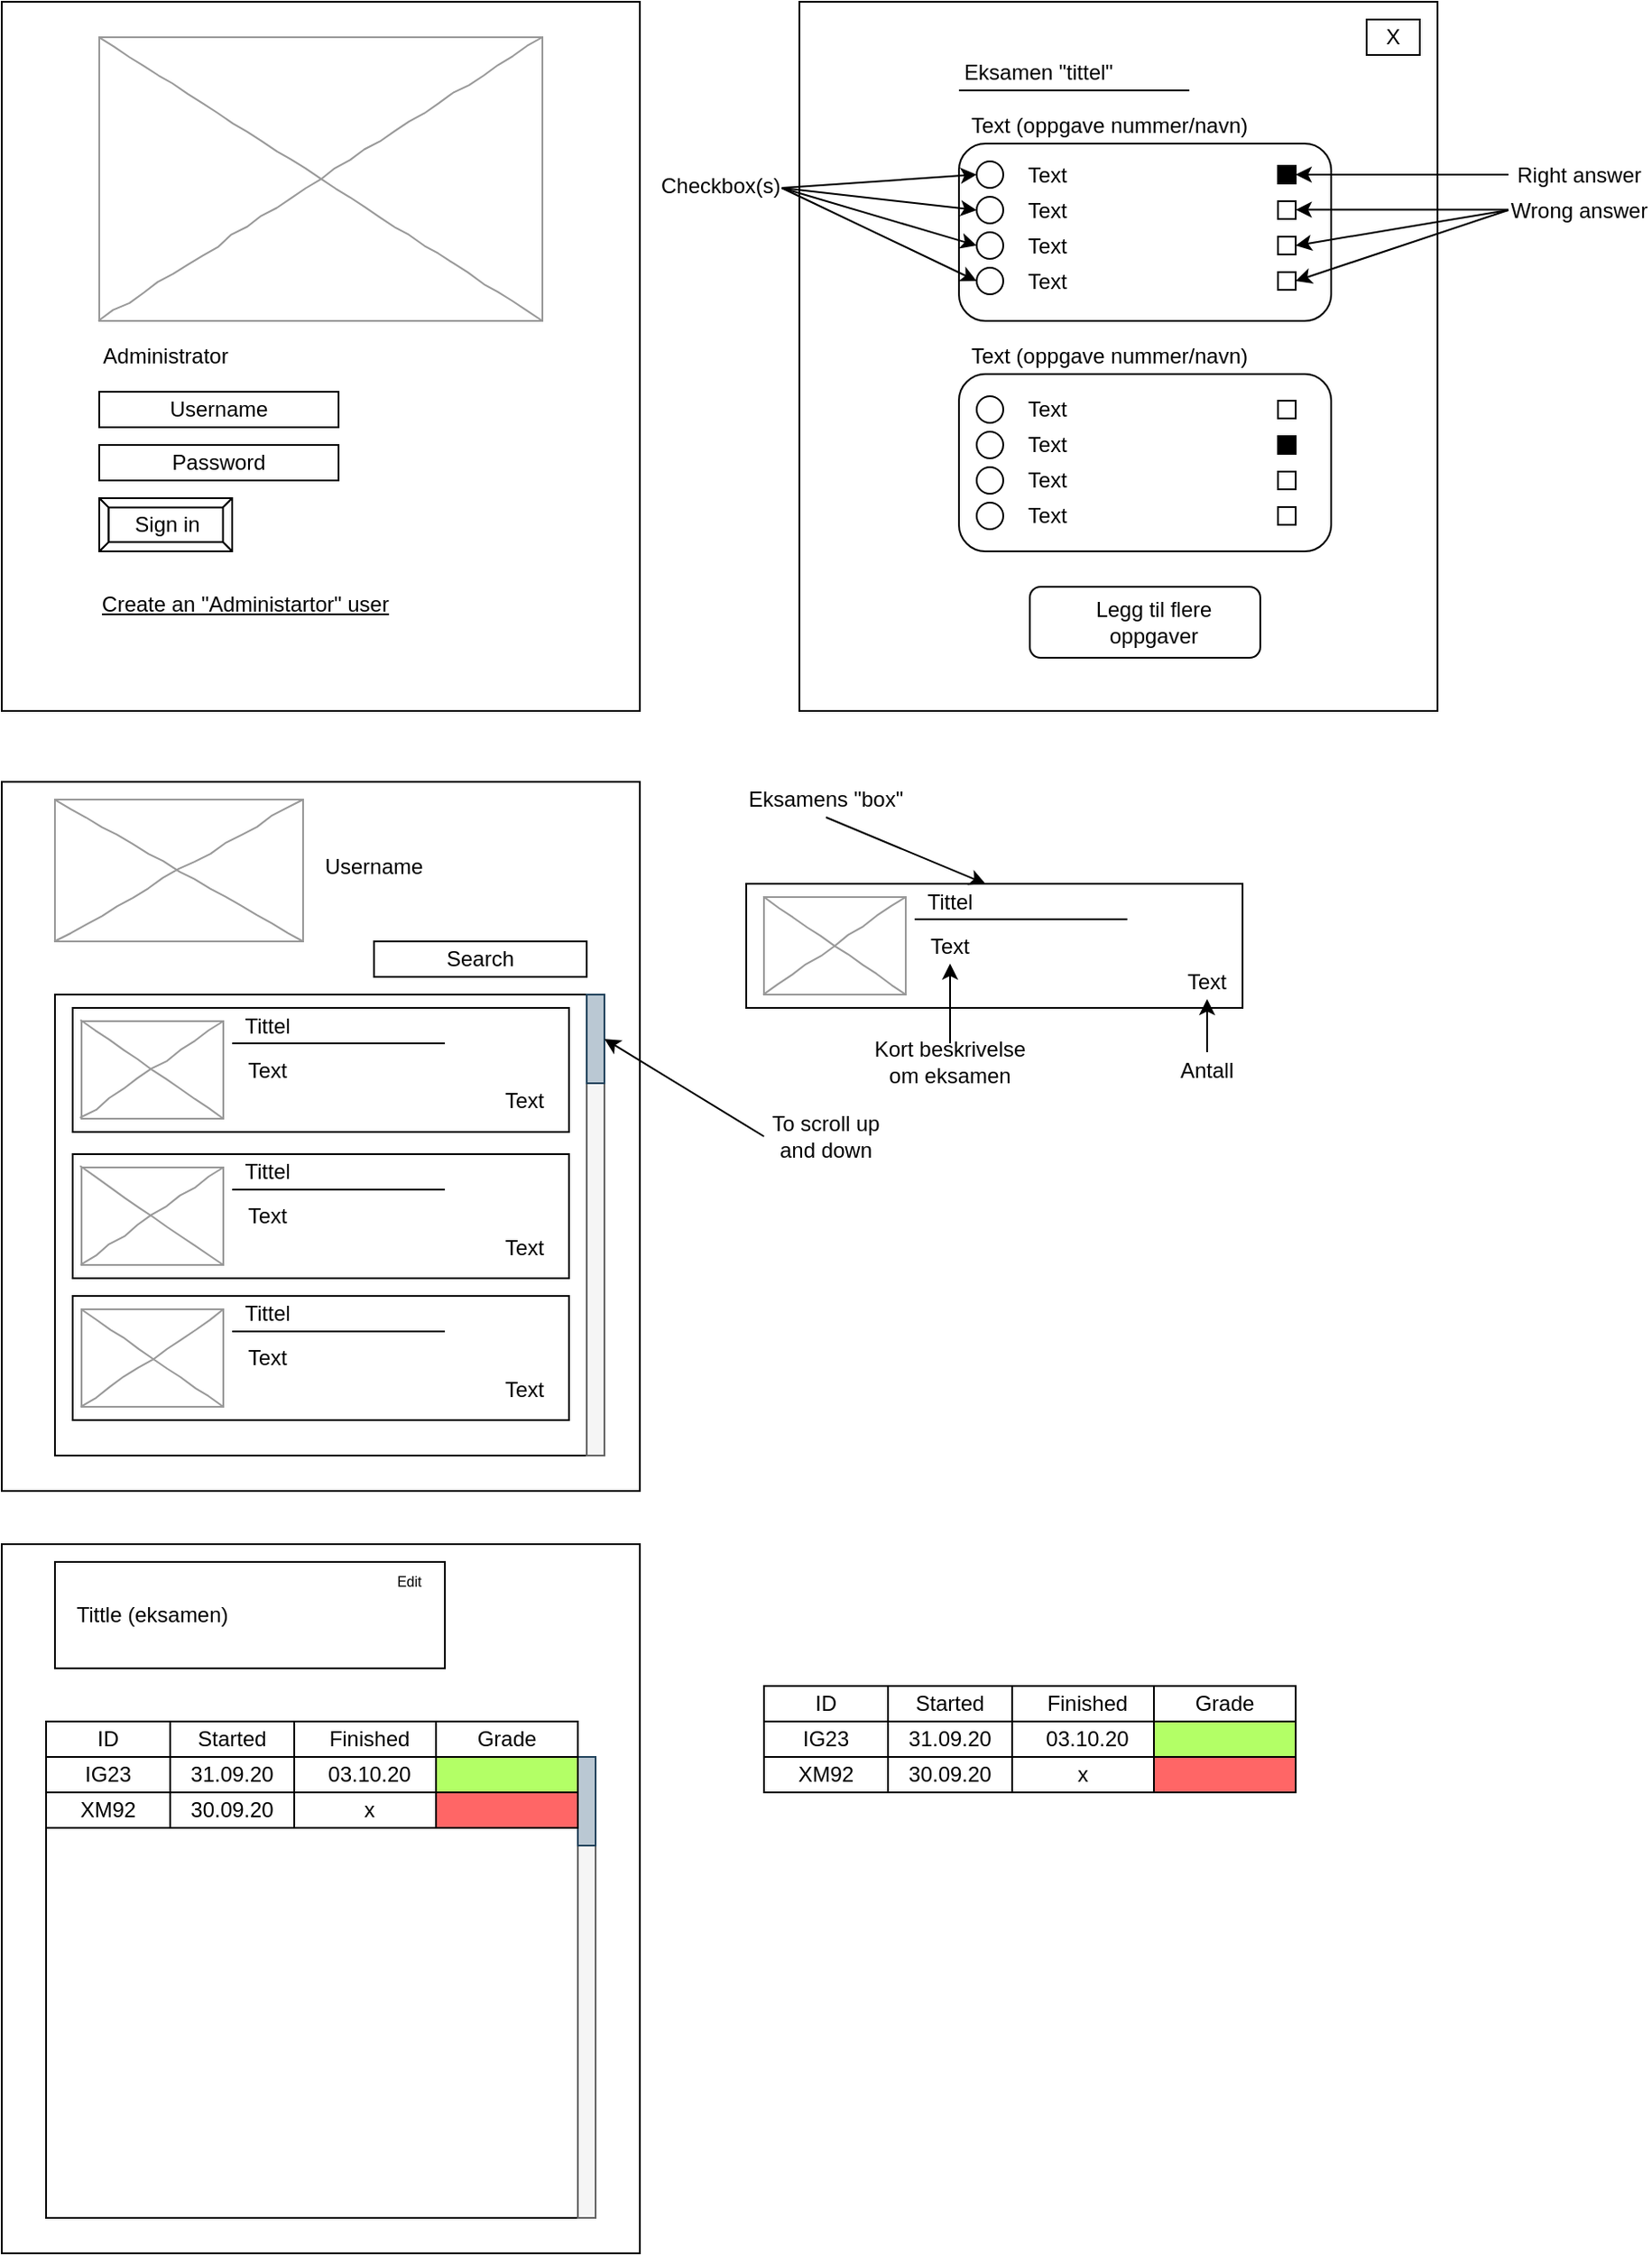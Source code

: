 <mxfile version="15.0.3" type="github">
  <diagram name="Page-1" id="03018318-947c-dd8e-b7a3-06fadd420f32">
    <mxGraphModel dx="981" dy="526" grid="1" gridSize="10" guides="1" tooltips="1" connect="1" arrows="1" fold="1" page="1" pageScale="1" pageWidth="1100" pageHeight="850" background="#ffffff" math="0" shadow="0">
      <root>
        <mxCell id="0" />
        <mxCell id="1" parent="0" />
        <mxCell id="bgq5ql3Wi5CXJPzBRoZU-4" value="" style="rounded=0;whiteSpace=wrap;html=1;" vertex="1" parent="1">
          <mxGeometry x="40" y="40" width="360" height="400" as="geometry" />
        </mxCell>
        <mxCell id="bgq5ql3Wi5CXJPzBRoZU-6" value="" style="verticalLabelPosition=bottom;shadow=0;dashed=0;align=center;html=1;verticalAlign=top;strokeWidth=1;shape=mxgraph.mockup.graphics.simpleIcon;strokeColor=#999999;rounded=0;labelBackgroundColor=none;fontFamily=Verdana;fontSize=14;fontColor=#000000;comic=1;" vertex="1" parent="1">
          <mxGeometry x="95" y="60" width="250" height="160" as="geometry" />
        </mxCell>
        <mxCell id="bgq5ql3Wi5CXJPzBRoZU-7" value="Username" style="rounded=0;whiteSpace=wrap;html=1;" vertex="1" parent="1">
          <mxGeometry x="95" y="260" width="135" height="20" as="geometry" />
        </mxCell>
        <mxCell id="bgq5ql3Wi5CXJPzBRoZU-8" value="Administrator" style="text;html=1;strokeColor=none;fillColor=none;align=center;verticalAlign=middle;whiteSpace=wrap;rounded=0;" vertex="1" parent="1">
          <mxGeometry x="95" y="230" width="75" height="20" as="geometry" />
        </mxCell>
        <mxCell id="bgq5ql3Wi5CXJPzBRoZU-10" value="Password" style="rounded=0;whiteSpace=wrap;html=1;" vertex="1" parent="1">
          <mxGeometry x="95" y="290" width="135" height="20" as="geometry" />
        </mxCell>
        <mxCell id="bgq5ql3Wi5CXJPzBRoZU-11" value="Sign in" style="labelPosition=center;verticalLabelPosition=middle;align=center;html=1;shape=mxgraph.basic.button;dx=5.2;" vertex="1" parent="1">
          <mxGeometry x="95" y="320" width="75" height="30" as="geometry" />
        </mxCell>
        <mxCell id="bgq5ql3Wi5CXJPzBRoZU-12" value="&lt;u&gt;Create an &quot;Administartor&quot; user&lt;/u&gt;" style="text;html=1;strokeColor=none;fillColor=none;align=center;verticalAlign=middle;whiteSpace=wrap;rounded=0;" vertex="1" parent="1">
          <mxGeometry x="95" y="370" width="165" height="20" as="geometry" />
        </mxCell>
        <mxCell id="bgq5ql3Wi5CXJPzBRoZU-13" value="" style="rounded=0;whiteSpace=wrap;html=1;" vertex="1" parent="1">
          <mxGeometry x="490" y="40" width="360" height="400" as="geometry" />
        </mxCell>
        <mxCell id="bgq5ql3Wi5CXJPzBRoZU-14" value="Eksamen &quot;tittel&quot;" style="text;html=1;strokeColor=none;fillColor=none;align=center;verticalAlign=middle;whiteSpace=wrap;rounded=0;" vertex="1" parent="1">
          <mxGeometry x="540" y="70" width="170" height="20" as="geometry" />
        </mxCell>
        <mxCell id="bgq5ql3Wi5CXJPzBRoZU-16" value="" style="rounded=1;whiteSpace=wrap;html=1;" vertex="1" parent="1">
          <mxGeometry x="580" y="120" width="210" height="100" as="geometry" />
        </mxCell>
        <mxCell id="bgq5ql3Wi5CXJPzBRoZU-17" value="Text (oppgave nummer/navn)" style="text;html=1;strokeColor=none;fillColor=none;align=center;verticalAlign=middle;whiteSpace=wrap;rounded=0;" vertex="1" parent="1">
          <mxGeometry x="580" y="100" width="170" height="20" as="geometry" />
        </mxCell>
        <mxCell id="bgq5ql3Wi5CXJPzBRoZU-18" value="" style="endArrow=none;html=1;" edge="1" parent="1">
          <mxGeometry width="50" height="50" relative="1" as="geometry">
            <mxPoint x="710" y="90" as="sourcePoint" />
            <mxPoint x="580" y="90" as="targetPoint" />
          </mxGeometry>
        </mxCell>
        <mxCell id="bgq5ql3Wi5CXJPzBRoZU-19" value="" style="ellipse;whiteSpace=wrap;html=1;aspect=fixed;" vertex="1" parent="1">
          <mxGeometry x="590" y="130" width="15" height="15" as="geometry" />
        </mxCell>
        <mxCell id="bgq5ql3Wi5CXJPzBRoZU-20" value="" style="ellipse;whiteSpace=wrap;html=1;aspect=fixed;" vertex="1" parent="1">
          <mxGeometry x="590" y="150" width="15" height="15" as="geometry" />
        </mxCell>
        <mxCell id="bgq5ql3Wi5CXJPzBRoZU-21" value="" style="ellipse;whiteSpace=wrap;html=1;aspect=fixed;" vertex="1" parent="1">
          <mxGeometry x="590" y="170" width="15" height="15" as="geometry" />
        </mxCell>
        <mxCell id="bgq5ql3Wi5CXJPzBRoZU-22" value="" style="ellipse;whiteSpace=wrap;html=1;aspect=fixed;" vertex="1" parent="1">
          <mxGeometry x="590" y="190" width="15" height="15" as="geometry" />
        </mxCell>
        <mxCell id="bgq5ql3Wi5CXJPzBRoZU-23" value="Text" style="text;html=1;strokeColor=none;fillColor=none;align=center;verticalAlign=middle;whiteSpace=wrap;rounded=0;" vertex="1" parent="1">
          <mxGeometry x="610" y="127.5" width="40" height="20" as="geometry" />
        </mxCell>
        <mxCell id="bgq5ql3Wi5CXJPzBRoZU-24" value="Text" style="text;html=1;strokeColor=none;fillColor=none;align=center;verticalAlign=middle;whiteSpace=wrap;rounded=0;" vertex="1" parent="1">
          <mxGeometry x="610" y="147.5" width="40" height="20" as="geometry" />
        </mxCell>
        <mxCell id="bgq5ql3Wi5CXJPzBRoZU-25" value="Text" style="text;html=1;strokeColor=none;fillColor=none;align=center;verticalAlign=middle;whiteSpace=wrap;rounded=0;" vertex="1" parent="1">
          <mxGeometry x="610" y="167.5" width="40" height="20" as="geometry" />
        </mxCell>
        <mxCell id="bgq5ql3Wi5CXJPzBRoZU-26" value="Text" style="text;html=1;strokeColor=none;fillColor=none;align=center;verticalAlign=middle;whiteSpace=wrap;rounded=0;" vertex="1" parent="1">
          <mxGeometry x="610" y="187.5" width="40" height="20" as="geometry" />
        </mxCell>
        <mxCell id="bgq5ql3Wi5CXJPzBRoZU-27" value="" style="whiteSpace=wrap;html=1;aspect=fixed;fillColor=#000000;" vertex="1" parent="1">
          <mxGeometry x="760" y="132.5" width="10" height="10" as="geometry" />
        </mxCell>
        <mxCell id="bgq5ql3Wi5CXJPzBRoZU-28" value="" style="whiteSpace=wrap;html=1;aspect=fixed;" vertex="1" parent="1">
          <mxGeometry x="760" y="152.5" width="10" height="10" as="geometry" />
        </mxCell>
        <mxCell id="bgq5ql3Wi5CXJPzBRoZU-29" value="" style="whiteSpace=wrap;html=1;aspect=fixed;" vertex="1" parent="1">
          <mxGeometry x="760" y="172.5" width="10" height="10" as="geometry" />
        </mxCell>
        <mxCell id="bgq5ql3Wi5CXJPzBRoZU-30" value="" style="whiteSpace=wrap;html=1;aspect=fixed;" vertex="1" parent="1">
          <mxGeometry x="760" y="192.5" width="10" height="10" as="geometry" />
        </mxCell>
        <mxCell id="bgq5ql3Wi5CXJPzBRoZU-31" value="Right answer" style="text;html=1;strokeColor=none;fillColor=none;align=center;verticalAlign=middle;whiteSpace=wrap;rounded=0;" vertex="1" parent="1">
          <mxGeometry x="890" y="127.5" width="80" height="20" as="geometry" />
        </mxCell>
        <mxCell id="bgq5ql3Wi5CXJPzBRoZU-32" value="" style="endArrow=classic;html=1;entryX=1;entryY=0.5;entryDx=0;entryDy=0;exitX=0;exitY=0.5;exitDx=0;exitDy=0;" edge="1" parent="1" source="bgq5ql3Wi5CXJPzBRoZU-31" target="bgq5ql3Wi5CXJPzBRoZU-27">
          <mxGeometry width="50" height="50" relative="1" as="geometry">
            <mxPoint x="840" y="182.5" as="sourcePoint" />
            <mxPoint x="890" y="132.5" as="targetPoint" />
          </mxGeometry>
        </mxCell>
        <mxCell id="bgq5ql3Wi5CXJPzBRoZU-33" value="" style="endArrow=classic;html=1;entryX=1;entryY=0.5;entryDx=0;entryDy=0;exitX=0;exitY=0.5;exitDx=0;exitDy=0;" edge="1" parent="1">
          <mxGeometry width="50" height="50" relative="1" as="geometry">
            <mxPoint x="890" y="157.26" as="sourcePoint" />
            <mxPoint x="770" y="157.26" as="targetPoint" />
          </mxGeometry>
        </mxCell>
        <mxCell id="bgq5ql3Wi5CXJPzBRoZU-34" value="Wrong answer" style="text;html=1;strokeColor=none;fillColor=none;align=center;verticalAlign=middle;whiteSpace=wrap;rounded=0;" vertex="1" parent="1">
          <mxGeometry x="890" y="147.5" width="80" height="20" as="geometry" />
        </mxCell>
        <mxCell id="bgq5ql3Wi5CXJPzBRoZU-35" value="" style="endArrow=classic;html=1;entryX=1;entryY=0.5;entryDx=0;entryDy=0;exitX=0;exitY=0.5;exitDx=0;exitDy=0;" edge="1" parent="1" source="bgq5ql3Wi5CXJPzBRoZU-34" target="bgq5ql3Wi5CXJPzBRoZU-29">
          <mxGeometry width="50" height="50" relative="1" as="geometry">
            <mxPoint x="900" y="167.26" as="sourcePoint" />
            <mxPoint x="780" y="167.26" as="targetPoint" />
          </mxGeometry>
        </mxCell>
        <mxCell id="bgq5ql3Wi5CXJPzBRoZU-36" value="" style="endArrow=classic;html=1;entryX=1;entryY=0.5;entryDx=0;entryDy=0;exitX=0;exitY=0.5;exitDx=0;exitDy=0;" edge="1" parent="1" source="bgq5ql3Wi5CXJPzBRoZU-34" target="bgq5ql3Wi5CXJPzBRoZU-30">
          <mxGeometry width="50" height="50" relative="1" as="geometry">
            <mxPoint x="910" y="177.26" as="sourcePoint" />
            <mxPoint x="790" y="177.26" as="targetPoint" />
          </mxGeometry>
        </mxCell>
        <mxCell id="bgq5ql3Wi5CXJPzBRoZU-37" value="" style="rounded=1;whiteSpace=wrap;html=1;fillColor=#FFFFFF;" vertex="1" parent="1">
          <mxGeometry x="620" y="370" width="130" height="40" as="geometry" />
        </mxCell>
        <mxCell id="bgq5ql3Wi5CXJPzBRoZU-38" value="Legg til flere oppgaver" style="text;html=1;strokeColor=none;fillColor=none;align=center;verticalAlign=middle;whiteSpace=wrap;rounded=0;" vertex="1" parent="1">
          <mxGeometry x="655" y="380" width="70" height="20" as="geometry" />
        </mxCell>
        <mxCell id="bgq5ql3Wi5CXJPzBRoZU-39" value="" style="rounded=1;whiteSpace=wrap;html=1;" vertex="1" parent="1">
          <mxGeometry x="580" y="250" width="210" height="100" as="geometry" />
        </mxCell>
        <mxCell id="bgq5ql3Wi5CXJPzBRoZU-40" value="Text (oppgave nummer/navn)" style="text;html=1;strokeColor=none;fillColor=none;align=center;verticalAlign=middle;whiteSpace=wrap;rounded=0;" vertex="1" parent="1">
          <mxGeometry x="580" y="230" width="170" height="20" as="geometry" />
        </mxCell>
        <mxCell id="bgq5ql3Wi5CXJPzBRoZU-42" value="" style="ellipse;whiteSpace=wrap;html=1;aspect=fixed;" vertex="1" parent="1">
          <mxGeometry x="590" y="262.5" width="15" height="15" as="geometry" />
        </mxCell>
        <mxCell id="bgq5ql3Wi5CXJPzBRoZU-43" value="" style="ellipse;whiteSpace=wrap;html=1;aspect=fixed;" vertex="1" parent="1">
          <mxGeometry x="590" y="282.5" width="15" height="15" as="geometry" />
        </mxCell>
        <mxCell id="bgq5ql3Wi5CXJPzBRoZU-44" value="" style="ellipse;whiteSpace=wrap;html=1;aspect=fixed;" vertex="1" parent="1">
          <mxGeometry x="590" y="302.5" width="15" height="15" as="geometry" />
        </mxCell>
        <mxCell id="bgq5ql3Wi5CXJPzBRoZU-45" value="" style="ellipse;whiteSpace=wrap;html=1;aspect=fixed;" vertex="1" parent="1">
          <mxGeometry x="590" y="322.5" width="15" height="15" as="geometry" />
        </mxCell>
        <mxCell id="bgq5ql3Wi5CXJPzBRoZU-46" value="Text" style="text;html=1;strokeColor=none;fillColor=none;align=center;verticalAlign=middle;whiteSpace=wrap;rounded=0;" vertex="1" parent="1">
          <mxGeometry x="610" y="260" width="40" height="20" as="geometry" />
        </mxCell>
        <mxCell id="bgq5ql3Wi5CXJPzBRoZU-47" value="Text" style="text;html=1;strokeColor=none;fillColor=none;align=center;verticalAlign=middle;whiteSpace=wrap;rounded=0;" vertex="1" parent="1">
          <mxGeometry x="610" y="280" width="40" height="20" as="geometry" />
        </mxCell>
        <mxCell id="bgq5ql3Wi5CXJPzBRoZU-48" value="Text" style="text;html=1;strokeColor=none;fillColor=none;align=center;verticalAlign=middle;whiteSpace=wrap;rounded=0;" vertex="1" parent="1">
          <mxGeometry x="610" y="300" width="40" height="20" as="geometry" />
        </mxCell>
        <mxCell id="bgq5ql3Wi5CXJPzBRoZU-49" value="Text" style="text;html=1;strokeColor=none;fillColor=none;align=center;verticalAlign=middle;whiteSpace=wrap;rounded=0;" vertex="1" parent="1">
          <mxGeometry x="610" y="320" width="40" height="20" as="geometry" />
        </mxCell>
        <mxCell id="bgq5ql3Wi5CXJPzBRoZU-50" value="" style="whiteSpace=wrap;html=1;aspect=fixed;fillColor=#FFFFFF;" vertex="1" parent="1">
          <mxGeometry x="760" y="265" width="10" height="10" as="geometry" />
        </mxCell>
        <mxCell id="bgq5ql3Wi5CXJPzBRoZU-51" value="" style="whiteSpace=wrap;html=1;aspect=fixed;fillColor=#000000;" vertex="1" parent="1">
          <mxGeometry x="760" y="285" width="10" height="10" as="geometry" />
        </mxCell>
        <mxCell id="bgq5ql3Wi5CXJPzBRoZU-52" value="" style="whiteSpace=wrap;html=1;aspect=fixed;" vertex="1" parent="1">
          <mxGeometry x="760" y="305" width="10" height="10" as="geometry" />
        </mxCell>
        <mxCell id="bgq5ql3Wi5CXJPzBRoZU-53" value="" style="whiteSpace=wrap;html=1;aspect=fixed;" vertex="1" parent="1">
          <mxGeometry x="760" y="325" width="10" height="10" as="geometry" />
        </mxCell>
        <mxCell id="bgq5ql3Wi5CXJPzBRoZU-54" value="X" style="rounded=0;whiteSpace=wrap;html=1;fillColor=#FFFFFF;" vertex="1" parent="1">
          <mxGeometry x="810" y="50" width="30" height="20" as="geometry" />
        </mxCell>
        <mxCell id="bgq5ql3Wi5CXJPzBRoZU-55" value="Checkbox(s)" style="text;whiteSpace=wrap;html=1;" vertex="1" parent="1">
          <mxGeometry x="410" y="130" width="70" height="30" as="geometry" />
        </mxCell>
        <mxCell id="bgq5ql3Wi5CXJPzBRoZU-56" value="" style="endArrow=classic;html=1;exitX=1;exitY=0.5;exitDx=0;exitDy=0;entryX=0;entryY=0.5;entryDx=0;entryDy=0;" edge="1" parent="1" source="bgq5ql3Wi5CXJPzBRoZU-55" target="bgq5ql3Wi5CXJPzBRoZU-19">
          <mxGeometry width="50" height="50" relative="1" as="geometry">
            <mxPoint x="480" y="250" as="sourcePoint" />
            <mxPoint x="530" y="200" as="targetPoint" />
          </mxGeometry>
        </mxCell>
        <mxCell id="bgq5ql3Wi5CXJPzBRoZU-57" value="" style="endArrow=classic;html=1;exitX=1;exitY=0.5;exitDx=0;exitDy=0;entryX=0;entryY=0.5;entryDx=0;entryDy=0;" edge="1" parent="1" source="bgq5ql3Wi5CXJPzBRoZU-55" target="bgq5ql3Wi5CXJPzBRoZU-20">
          <mxGeometry width="50" height="50" relative="1" as="geometry">
            <mxPoint x="480" y="250" as="sourcePoint" />
            <mxPoint x="530" y="200" as="targetPoint" />
          </mxGeometry>
        </mxCell>
        <mxCell id="bgq5ql3Wi5CXJPzBRoZU-58" value="" style="endArrow=classic;html=1;exitX=1;exitY=0.5;exitDx=0;exitDy=0;entryX=0;entryY=0.5;entryDx=0;entryDy=0;" edge="1" parent="1" source="bgq5ql3Wi5CXJPzBRoZU-55" target="bgq5ql3Wi5CXJPzBRoZU-21">
          <mxGeometry width="50" height="50" relative="1" as="geometry">
            <mxPoint x="490" y="155" as="sourcePoint" />
            <mxPoint x="600.0" y="167.5" as="targetPoint" />
          </mxGeometry>
        </mxCell>
        <mxCell id="bgq5ql3Wi5CXJPzBRoZU-59" value="" style="endArrow=classic;html=1;exitX=1;exitY=0.5;exitDx=0;exitDy=0;entryX=0;entryY=0.5;entryDx=0;entryDy=0;" edge="1" parent="1" source="bgq5ql3Wi5CXJPzBRoZU-55" target="bgq5ql3Wi5CXJPzBRoZU-22">
          <mxGeometry width="50" height="50" relative="1" as="geometry">
            <mxPoint x="500" y="165" as="sourcePoint" />
            <mxPoint x="610.0" y="177.5" as="targetPoint" />
          </mxGeometry>
        </mxCell>
        <mxCell id="bgq5ql3Wi5CXJPzBRoZU-61" value="" style="rounded=0;whiteSpace=wrap;html=1;" vertex="1" parent="1">
          <mxGeometry x="40" y="480" width="360" height="400" as="geometry" />
        </mxCell>
        <mxCell id="bgq5ql3Wi5CXJPzBRoZU-62" value="" style="rounded=0;whiteSpace=wrap;html=1;fillColor=#FFFFFF;" vertex="1" parent="1">
          <mxGeometry x="70" y="600" width="300" height="260" as="geometry" />
        </mxCell>
        <mxCell id="bgq5ql3Wi5CXJPzBRoZU-63" value="" style="rounded=0;whiteSpace=wrap;html=1;fillColor=#FFFFFF;" vertex="1" parent="1">
          <mxGeometry x="460" y="537.5" width="280" height="70" as="geometry" />
        </mxCell>
        <mxCell id="bgq5ql3Wi5CXJPzBRoZU-64" value="" style="verticalLabelPosition=bottom;shadow=0;dashed=0;align=center;html=1;verticalAlign=top;strokeWidth=1;shape=mxgraph.mockup.graphics.simpleIcon;strokeColor=#999999;rounded=0;labelBackgroundColor=none;fontFamily=Verdana;fontSize=14;fontColor=#000000;comic=1;" vertex="1" parent="1">
          <mxGeometry x="470" y="545" width="80" height="55" as="geometry" />
        </mxCell>
        <mxCell id="bgq5ql3Wi5CXJPzBRoZU-65" value="Tittel" style="text;html=1;strokeColor=none;fillColor=none;align=center;verticalAlign=middle;whiteSpace=wrap;rounded=0;" vertex="1" parent="1">
          <mxGeometry x="555" y="537.5" width="40" height="20" as="geometry" />
        </mxCell>
        <mxCell id="bgq5ql3Wi5CXJPzBRoZU-66" value="" style="endArrow=none;html=1;" edge="1" parent="1">
          <mxGeometry width="50" height="50" relative="1" as="geometry">
            <mxPoint x="555" y="557.5" as="sourcePoint" />
            <mxPoint x="675" y="557.5" as="targetPoint" />
          </mxGeometry>
        </mxCell>
        <mxCell id="bgq5ql3Wi5CXJPzBRoZU-67" value="Text" style="text;html=1;strokeColor=none;fillColor=none;align=center;verticalAlign=middle;whiteSpace=wrap;rounded=0;" vertex="1" parent="1">
          <mxGeometry x="555" y="562.5" width="40" height="20" as="geometry" />
        </mxCell>
        <mxCell id="bgq5ql3Wi5CXJPzBRoZU-68" value="Text" style="text;html=1;strokeColor=none;fillColor=none;align=center;verticalAlign=middle;whiteSpace=wrap;rounded=0;" vertex="1" parent="1">
          <mxGeometry x="700" y="582.5" width="40" height="20" as="geometry" />
        </mxCell>
        <mxCell id="bgq5ql3Wi5CXJPzBRoZU-69" value="" style="rounded=0;whiteSpace=wrap;html=1;fillColor=#FFFFFF;" vertex="1" parent="1">
          <mxGeometry x="80" y="607.5" width="280" height="70" as="geometry" />
        </mxCell>
        <mxCell id="bgq5ql3Wi5CXJPzBRoZU-70" value="" style="verticalLabelPosition=bottom;shadow=0;dashed=0;align=center;html=1;verticalAlign=top;strokeWidth=1;shape=mxgraph.mockup.graphics.simpleIcon;strokeColor=#999999;rounded=0;labelBackgroundColor=none;fontFamily=Verdana;fontSize=14;fontColor=#000000;comic=1;" vertex="1" parent="1">
          <mxGeometry x="85" y="615" width="80" height="55" as="geometry" />
        </mxCell>
        <mxCell id="bgq5ql3Wi5CXJPzBRoZU-71" value="Tittel" style="text;html=1;strokeColor=none;fillColor=none;align=center;verticalAlign=middle;whiteSpace=wrap;rounded=0;" vertex="1" parent="1">
          <mxGeometry x="170" y="607.5" width="40" height="20" as="geometry" />
        </mxCell>
        <mxCell id="bgq5ql3Wi5CXJPzBRoZU-72" value="" style="endArrow=none;html=1;" edge="1" parent="1">
          <mxGeometry width="50" height="50" relative="1" as="geometry">
            <mxPoint x="170" y="627.5" as="sourcePoint" />
            <mxPoint x="290" y="627.5" as="targetPoint" />
          </mxGeometry>
        </mxCell>
        <mxCell id="bgq5ql3Wi5CXJPzBRoZU-73" value="Text" style="text;html=1;strokeColor=none;fillColor=none;align=center;verticalAlign=middle;whiteSpace=wrap;rounded=0;" vertex="1" parent="1">
          <mxGeometry x="170" y="632.5" width="40" height="20" as="geometry" />
        </mxCell>
        <mxCell id="bgq5ql3Wi5CXJPzBRoZU-74" value="Text" style="text;html=1;strokeColor=none;fillColor=none;align=center;verticalAlign=middle;whiteSpace=wrap;rounded=0;" vertex="1" parent="1">
          <mxGeometry x="315" y="650" width="40" height="20" as="geometry" />
        </mxCell>
        <mxCell id="bgq5ql3Wi5CXJPzBRoZU-75" value="" style="rounded=0;whiteSpace=wrap;html=1;fillColor=#FFFFFF;" vertex="1" parent="1">
          <mxGeometry x="80" y="690" width="280" height="70" as="geometry" />
        </mxCell>
        <mxCell id="bgq5ql3Wi5CXJPzBRoZU-76" value="" style="verticalLabelPosition=bottom;shadow=0;dashed=0;align=center;html=1;verticalAlign=top;strokeWidth=1;shape=mxgraph.mockup.graphics.simpleIcon;strokeColor=#999999;rounded=0;labelBackgroundColor=none;fontFamily=Verdana;fontSize=14;fontColor=#000000;comic=1;" vertex="1" parent="1">
          <mxGeometry x="85" y="697.5" width="80" height="55" as="geometry" />
        </mxCell>
        <mxCell id="bgq5ql3Wi5CXJPzBRoZU-77" value="Tittel" style="text;html=1;strokeColor=none;fillColor=none;align=center;verticalAlign=middle;whiteSpace=wrap;rounded=0;" vertex="1" parent="1">
          <mxGeometry x="170" y="690" width="40" height="20" as="geometry" />
        </mxCell>
        <mxCell id="bgq5ql3Wi5CXJPzBRoZU-78" value="" style="endArrow=none;html=1;" edge="1" parent="1">
          <mxGeometry width="50" height="50" relative="1" as="geometry">
            <mxPoint x="170" y="710" as="sourcePoint" />
            <mxPoint x="290" y="710" as="targetPoint" />
          </mxGeometry>
        </mxCell>
        <mxCell id="bgq5ql3Wi5CXJPzBRoZU-79" value="Text" style="text;html=1;strokeColor=none;fillColor=none;align=center;verticalAlign=middle;whiteSpace=wrap;rounded=0;" vertex="1" parent="1">
          <mxGeometry x="170" y="715" width="40" height="20" as="geometry" />
        </mxCell>
        <mxCell id="bgq5ql3Wi5CXJPzBRoZU-80" value="Text" style="text;html=1;strokeColor=none;fillColor=none;align=center;verticalAlign=middle;whiteSpace=wrap;rounded=0;" vertex="1" parent="1">
          <mxGeometry x="315" y="732.5" width="40" height="20" as="geometry" />
        </mxCell>
        <mxCell id="bgq5ql3Wi5CXJPzBRoZU-81" value="" style="rounded=0;whiteSpace=wrap;html=1;fillColor=#FFFFFF;" vertex="1" parent="1">
          <mxGeometry x="80" y="770" width="280" height="70" as="geometry" />
        </mxCell>
        <mxCell id="bgq5ql3Wi5CXJPzBRoZU-82" value="" style="verticalLabelPosition=bottom;shadow=0;dashed=0;align=center;html=1;verticalAlign=top;strokeWidth=1;shape=mxgraph.mockup.graphics.simpleIcon;strokeColor=#999999;rounded=0;labelBackgroundColor=none;fontFamily=Verdana;fontSize=14;fontColor=#000000;comic=1;" vertex="1" parent="1">
          <mxGeometry x="85" y="777.5" width="80" height="55" as="geometry" />
        </mxCell>
        <mxCell id="bgq5ql3Wi5CXJPzBRoZU-83" value="Tittel" style="text;html=1;strokeColor=none;fillColor=none;align=center;verticalAlign=middle;whiteSpace=wrap;rounded=0;" vertex="1" parent="1">
          <mxGeometry x="170" y="770" width="40" height="20" as="geometry" />
        </mxCell>
        <mxCell id="bgq5ql3Wi5CXJPzBRoZU-84" value="" style="endArrow=none;html=1;" edge="1" parent="1">
          <mxGeometry width="50" height="50" relative="1" as="geometry">
            <mxPoint x="170" y="790" as="sourcePoint" />
            <mxPoint x="290" y="790" as="targetPoint" />
          </mxGeometry>
        </mxCell>
        <mxCell id="bgq5ql3Wi5CXJPzBRoZU-85" value="Text" style="text;html=1;strokeColor=none;fillColor=none;align=center;verticalAlign=middle;whiteSpace=wrap;rounded=0;" vertex="1" parent="1">
          <mxGeometry x="170" y="795" width="40" height="20" as="geometry" />
        </mxCell>
        <mxCell id="bgq5ql3Wi5CXJPzBRoZU-86" value="Text" style="text;html=1;strokeColor=none;fillColor=none;align=center;verticalAlign=middle;whiteSpace=wrap;rounded=0;" vertex="1" parent="1">
          <mxGeometry x="315" y="812.5" width="40" height="20" as="geometry" />
        </mxCell>
        <mxCell id="bgq5ql3Wi5CXJPzBRoZU-87" value="Eksamens &quot;box&quot;" style="text;html=1;strokeColor=none;fillColor=none;align=center;verticalAlign=middle;whiteSpace=wrap;rounded=0;" vertex="1" parent="1">
          <mxGeometry x="460" y="480" width="90" height="20" as="geometry" />
        </mxCell>
        <mxCell id="bgq5ql3Wi5CXJPzBRoZU-88" value="" style="rounded=0;whiteSpace=wrap;html=1;fillColor=#f5f5f5;strokeColor=#666666;fontColor=#333333;" vertex="1" parent="1">
          <mxGeometry x="370" y="600" width="10" height="260" as="geometry" />
        </mxCell>
        <mxCell id="bgq5ql3Wi5CXJPzBRoZU-89" value="" style="rounded=0;whiteSpace=wrap;html=1;fillColor=#bac8d3;strokeColor=#23445d;" vertex="1" parent="1">
          <mxGeometry x="370" y="600" width="10" height="50" as="geometry" />
        </mxCell>
        <mxCell id="bgq5ql3Wi5CXJPzBRoZU-90" value="" style="endArrow=classic;html=1;entryX=1;entryY=0.5;entryDx=0;entryDy=0;exitX=0;exitY=0.5;exitDx=0;exitDy=0;" edge="1" parent="1" source="bgq5ql3Wi5CXJPzBRoZU-91" target="bgq5ql3Wi5CXJPzBRoZU-89">
          <mxGeometry width="50" height="50" relative="1" as="geometry">
            <mxPoint x="450" y="680" as="sourcePoint" />
            <mxPoint x="530" y="650" as="targetPoint" />
          </mxGeometry>
        </mxCell>
        <mxCell id="bgq5ql3Wi5CXJPzBRoZU-91" value="To scroll up and down" style="text;html=1;strokeColor=none;fillColor=none;align=center;verticalAlign=middle;whiteSpace=wrap;rounded=0;" vertex="1" parent="1">
          <mxGeometry x="470" y="670" width="70" height="20" as="geometry" />
        </mxCell>
        <mxCell id="bgq5ql3Wi5CXJPzBRoZU-92" value="" style="endArrow=classic;html=1;exitX=0.5;exitY=1;exitDx=0;exitDy=0;entryX=1;entryY=0;entryDx=0;entryDy=0;" edge="1" parent="1" source="bgq5ql3Wi5CXJPzBRoZU-87" target="bgq5ql3Wi5CXJPzBRoZU-65">
          <mxGeometry width="50" height="50" relative="1" as="geometry">
            <mxPoint x="480" y="600" as="sourcePoint" />
            <mxPoint x="530" y="550" as="targetPoint" />
          </mxGeometry>
        </mxCell>
        <mxCell id="bgq5ql3Wi5CXJPzBRoZU-93" value="" style="endArrow=classic;html=1;entryX=0.5;entryY=1;entryDx=0;entryDy=0;exitX=0.5;exitY=0;exitDx=0;exitDy=0;" edge="1" parent="1" source="bgq5ql3Wi5CXJPzBRoZU-94" target="bgq5ql3Wi5CXJPzBRoZU-67">
          <mxGeometry width="50" height="50" relative="1" as="geometry">
            <mxPoint x="600" y="630" as="sourcePoint" />
            <mxPoint x="530" y="550" as="targetPoint" />
          </mxGeometry>
        </mxCell>
        <mxCell id="bgq5ql3Wi5CXJPzBRoZU-94" value="Kort beskrivelse om eksamen" style="text;html=1;strokeColor=none;fillColor=none;align=center;verticalAlign=middle;whiteSpace=wrap;rounded=0;" vertex="1" parent="1">
          <mxGeometry x="530" y="627.5" width="90" height="20" as="geometry" />
        </mxCell>
        <mxCell id="bgq5ql3Wi5CXJPzBRoZU-95" value="" style="endArrow=classic;html=1;exitX=0.5;exitY=0;exitDx=0;exitDy=0;entryX=0.5;entryY=1;entryDx=0;entryDy=0;" edge="1" parent="1" source="bgq5ql3Wi5CXJPzBRoZU-96" target="bgq5ql3Wi5CXJPzBRoZU-68">
          <mxGeometry width="50" height="50" relative="1" as="geometry">
            <mxPoint x="720" y="640" as="sourcePoint" />
            <mxPoint x="760" y="620" as="targetPoint" />
          </mxGeometry>
        </mxCell>
        <mxCell id="bgq5ql3Wi5CXJPzBRoZU-96" value="Antall" style="text;html=1;strokeColor=none;fillColor=none;align=center;verticalAlign=middle;whiteSpace=wrap;rounded=0;" vertex="1" parent="1">
          <mxGeometry x="700" y="632.5" width="40" height="20" as="geometry" />
        </mxCell>
        <mxCell id="bgq5ql3Wi5CXJPzBRoZU-97" value="" style="verticalLabelPosition=bottom;shadow=0;dashed=0;align=center;html=1;verticalAlign=top;strokeWidth=1;shape=mxgraph.mockup.graphics.simpleIcon;strokeColor=#999999;rounded=0;labelBackgroundColor=none;fontFamily=Verdana;fontSize=14;fontColor=#000000;comic=1;" vertex="1" parent="1">
          <mxGeometry x="70" y="490" width="140" height="80" as="geometry" />
        </mxCell>
        <mxCell id="bgq5ql3Wi5CXJPzBRoZU-98" value="Username" style="text;html=1;strokeColor=none;fillColor=none;align=center;verticalAlign=middle;whiteSpace=wrap;rounded=0;" vertex="1" parent="1">
          <mxGeometry x="230" y="517.5" width="40" height="20" as="geometry" />
        </mxCell>
        <mxCell id="bgq5ql3Wi5CXJPzBRoZU-107" value="" style="rounded=0;whiteSpace=wrap;html=1;" vertex="1" parent="1">
          <mxGeometry x="40" y="910" width="360" height="400" as="geometry" />
        </mxCell>
        <mxCell id="bgq5ql3Wi5CXJPzBRoZU-108" value="Search" style="rounded=0;whiteSpace=wrap;html=1;fillColor=#FFFFFF;" vertex="1" parent="1">
          <mxGeometry x="250" y="570" width="120" height="20" as="geometry" />
        </mxCell>
        <mxCell id="bgq5ql3Wi5CXJPzBRoZU-113" value="" style="rounded=0;whiteSpace=wrap;html=1;fillColor=#FFFFFF;" vertex="1" parent="1">
          <mxGeometry x="65" y="1030" width="300" height="260" as="geometry" />
        </mxCell>
        <mxCell id="bgq5ql3Wi5CXJPzBRoZU-114" value="" style="rounded=0;whiteSpace=wrap;html=1;fillColor=#f5f5f5;strokeColor=#666666;fontColor=#333333;" vertex="1" parent="1">
          <mxGeometry x="365" y="1030" width="10" height="260" as="geometry" />
        </mxCell>
        <mxCell id="bgq5ql3Wi5CXJPzBRoZU-115" value="" style="rounded=0;whiteSpace=wrap;html=1;fillColor=#bac8d3;strokeColor=#23445d;" vertex="1" parent="1">
          <mxGeometry x="365" y="1030" width="10" height="50" as="geometry" />
        </mxCell>
        <mxCell id="bgq5ql3Wi5CXJPzBRoZU-118" value="" style="rounded=0;whiteSpace=wrap;html=1;fillColor=#FFFFFF;" vertex="1" parent="1">
          <mxGeometry x="70" y="920" width="220" height="60" as="geometry" />
        </mxCell>
        <mxCell id="bgq5ql3Wi5CXJPzBRoZU-119" value="Tittle (eksamen)" style="text;html=1;strokeColor=none;fillColor=none;align=center;verticalAlign=middle;whiteSpace=wrap;rounded=0;" vertex="1" parent="1">
          <mxGeometry x="80" y="930" width="90" height="40" as="geometry" />
        </mxCell>
        <mxCell id="bgq5ql3Wi5CXJPzBRoZU-120" value="&lt;font style=&quot;font-size: 8px&quot;&gt;Edit&lt;/font&gt;" style="text;html=1;strokeColor=none;fillColor=none;align=center;verticalAlign=middle;whiteSpace=wrap;rounded=0;" vertex="1" parent="1">
          <mxGeometry x="250" y="920" width="40" height="20" as="geometry" />
        </mxCell>
        <mxCell id="bgq5ql3Wi5CXJPzBRoZU-125" value="ID" style="rounded=0;whiteSpace=wrap;html=1;fillColor=#FFFFFF;" vertex="1" parent="1">
          <mxGeometry x="65" y="1010" width="70" height="20" as="geometry" />
        </mxCell>
        <mxCell id="bgq5ql3Wi5CXJPzBRoZU-126" value="Started" style="rounded=0;whiteSpace=wrap;html=1;fillColor=#FFFFFF;" vertex="1" parent="1">
          <mxGeometry x="135" y="1010" width="70" height="20" as="geometry" />
        </mxCell>
        <mxCell id="bgq5ql3Wi5CXJPzBRoZU-127" value="Finished" style="rounded=0;whiteSpace=wrap;html=1;fillColor=#FFFFFF;" vertex="1" parent="1">
          <mxGeometry x="205" y="1010" width="85" height="20" as="geometry" />
        </mxCell>
        <mxCell id="bgq5ql3Wi5CXJPzBRoZU-128" value="Grade" style="rounded=0;whiteSpace=wrap;html=1;fillColor=#FFFFFF;" vertex="1" parent="1">
          <mxGeometry x="285" y="1010" width="80" height="20" as="geometry" />
        </mxCell>
        <mxCell id="bgq5ql3Wi5CXJPzBRoZU-137" value="ID" style="rounded=0;whiteSpace=wrap;html=1;fillColor=#FFFFFF;" vertex="1" parent="1">
          <mxGeometry x="470" y="990" width="70" height="20" as="geometry" />
        </mxCell>
        <mxCell id="bgq5ql3Wi5CXJPzBRoZU-138" value="Started" style="rounded=0;whiteSpace=wrap;html=1;fillColor=#FFFFFF;" vertex="1" parent="1">
          <mxGeometry x="540" y="990" width="70" height="20" as="geometry" />
        </mxCell>
        <mxCell id="bgq5ql3Wi5CXJPzBRoZU-139" value="Finished" style="rounded=0;whiteSpace=wrap;html=1;fillColor=#FFFFFF;" vertex="1" parent="1">
          <mxGeometry x="610" y="990" width="85" height="20" as="geometry" />
        </mxCell>
        <mxCell id="bgq5ql3Wi5CXJPzBRoZU-140" value="Grade" style="rounded=0;whiteSpace=wrap;html=1;fillColor=#FFFFFF;" vertex="1" parent="1">
          <mxGeometry x="690" y="990" width="80" height="20" as="geometry" />
        </mxCell>
        <mxCell id="bgq5ql3Wi5CXJPzBRoZU-147" value="IG23" style="rounded=0;whiteSpace=wrap;html=1;fillColor=#FFFFFF;" vertex="1" parent="1">
          <mxGeometry x="65" y="1030" width="70" height="20" as="geometry" />
        </mxCell>
        <mxCell id="bgq5ql3Wi5CXJPzBRoZU-148" value="31.09.20" style="rounded=0;whiteSpace=wrap;html=1;fillColor=#FFFFFF;" vertex="1" parent="1">
          <mxGeometry x="135" y="1030" width="70" height="20" as="geometry" />
        </mxCell>
        <mxCell id="bgq5ql3Wi5CXJPzBRoZU-149" value="03.10.20" style="rounded=0;whiteSpace=wrap;html=1;fillColor=#FFFFFF;" vertex="1" parent="1">
          <mxGeometry x="205" y="1030" width="85" height="20" as="geometry" />
        </mxCell>
        <mxCell id="bgq5ql3Wi5CXJPzBRoZU-150" value="" style="rounded=0;whiteSpace=wrap;html=1;fillColor=#B3FF66;" vertex="1" parent="1">
          <mxGeometry x="285" y="1030" width="80" height="20" as="geometry" />
        </mxCell>
        <mxCell id="bgq5ql3Wi5CXJPzBRoZU-151" value="XM92" style="rounded=0;whiteSpace=wrap;html=1;fillColor=#FFFFFF;" vertex="1" parent="1">
          <mxGeometry x="470" y="1030" width="70" height="20" as="geometry" />
        </mxCell>
        <mxCell id="bgq5ql3Wi5CXJPzBRoZU-152" value="30.09.20" style="rounded=0;whiteSpace=wrap;html=1;fillColor=#FFFFFF;" vertex="1" parent="1">
          <mxGeometry x="540" y="1030" width="70" height="20" as="geometry" />
        </mxCell>
        <mxCell id="bgq5ql3Wi5CXJPzBRoZU-153" value="x" style="rounded=0;whiteSpace=wrap;html=1;fillColor=#FFFFFF;" vertex="1" parent="1">
          <mxGeometry x="610" y="1030" width="80" height="20" as="geometry" />
        </mxCell>
        <mxCell id="bgq5ql3Wi5CXJPzBRoZU-154" value="" style="rounded=0;whiteSpace=wrap;html=1;fillColor=#FF6666;" vertex="1" parent="1">
          <mxGeometry x="690" y="1030" width="80" height="20" as="geometry" />
        </mxCell>
        <mxCell id="bgq5ql3Wi5CXJPzBRoZU-155" value="XM92" style="rounded=0;whiteSpace=wrap;html=1;fillColor=#FFFFFF;" vertex="1" parent="1">
          <mxGeometry x="65" y="1050" width="70" height="20" as="geometry" />
        </mxCell>
        <mxCell id="bgq5ql3Wi5CXJPzBRoZU-156" value="30.09.20" style="rounded=0;whiteSpace=wrap;html=1;fillColor=#FFFFFF;" vertex="1" parent="1">
          <mxGeometry x="135" y="1050" width="70" height="20" as="geometry" />
        </mxCell>
        <mxCell id="bgq5ql3Wi5CXJPzBRoZU-157" value="x" style="rounded=0;whiteSpace=wrap;html=1;fillColor=#FFFFFF;" vertex="1" parent="1">
          <mxGeometry x="205" y="1050" width="85" height="20" as="geometry" />
        </mxCell>
        <mxCell id="bgq5ql3Wi5CXJPzBRoZU-158" value="" style="rounded=0;whiteSpace=wrap;html=1;fillColor=#FF6666;" vertex="1" parent="1">
          <mxGeometry x="285" y="1050" width="80" height="20" as="geometry" />
        </mxCell>
        <mxCell id="bgq5ql3Wi5CXJPzBRoZU-159" value="IG23" style="rounded=0;whiteSpace=wrap;html=1;fillColor=#FFFFFF;" vertex="1" parent="1">
          <mxGeometry x="470" y="1010" width="70" height="20" as="geometry" />
        </mxCell>
        <mxCell id="bgq5ql3Wi5CXJPzBRoZU-160" value="31.09.20" style="rounded=0;whiteSpace=wrap;html=1;fillColor=#FFFFFF;" vertex="1" parent="1">
          <mxGeometry x="540" y="1010" width="70" height="20" as="geometry" />
        </mxCell>
        <mxCell id="bgq5ql3Wi5CXJPzBRoZU-161" value="03.10.20" style="rounded=0;whiteSpace=wrap;html=1;fillColor=#FFFFFF;" vertex="1" parent="1">
          <mxGeometry x="610" y="1010" width="85" height="20" as="geometry" />
        </mxCell>
        <mxCell id="bgq5ql3Wi5CXJPzBRoZU-162" value="" style="rounded=0;whiteSpace=wrap;html=1;fillColor=#B3FF66;" vertex="1" parent="1">
          <mxGeometry x="690" y="1010" width="80" height="20" as="geometry" />
        </mxCell>
      </root>
    </mxGraphModel>
  </diagram>
</mxfile>
